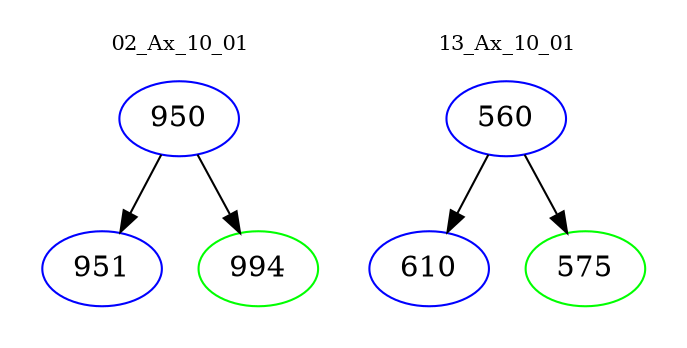 digraph{
subgraph cluster_0 {
color = white
label = "02_Ax_10_01";
fontsize=10;
T0_950 [label="950", color="blue"]
T0_950 -> T0_951 [color="black"]
T0_951 [label="951", color="blue"]
T0_950 -> T0_994 [color="black"]
T0_994 [label="994", color="green"]
}
subgraph cluster_1 {
color = white
label = "13_Ax_10_01";
fontsize=10;
T1_560 [label="560", color="blue"]
T1_560 -> T1_610 [color="black"]
T1_610 [label="610", color="blue"]
T1_560 -> T1_575 [color="black"]
T1_575 [label="575", color="green"]
}
}
